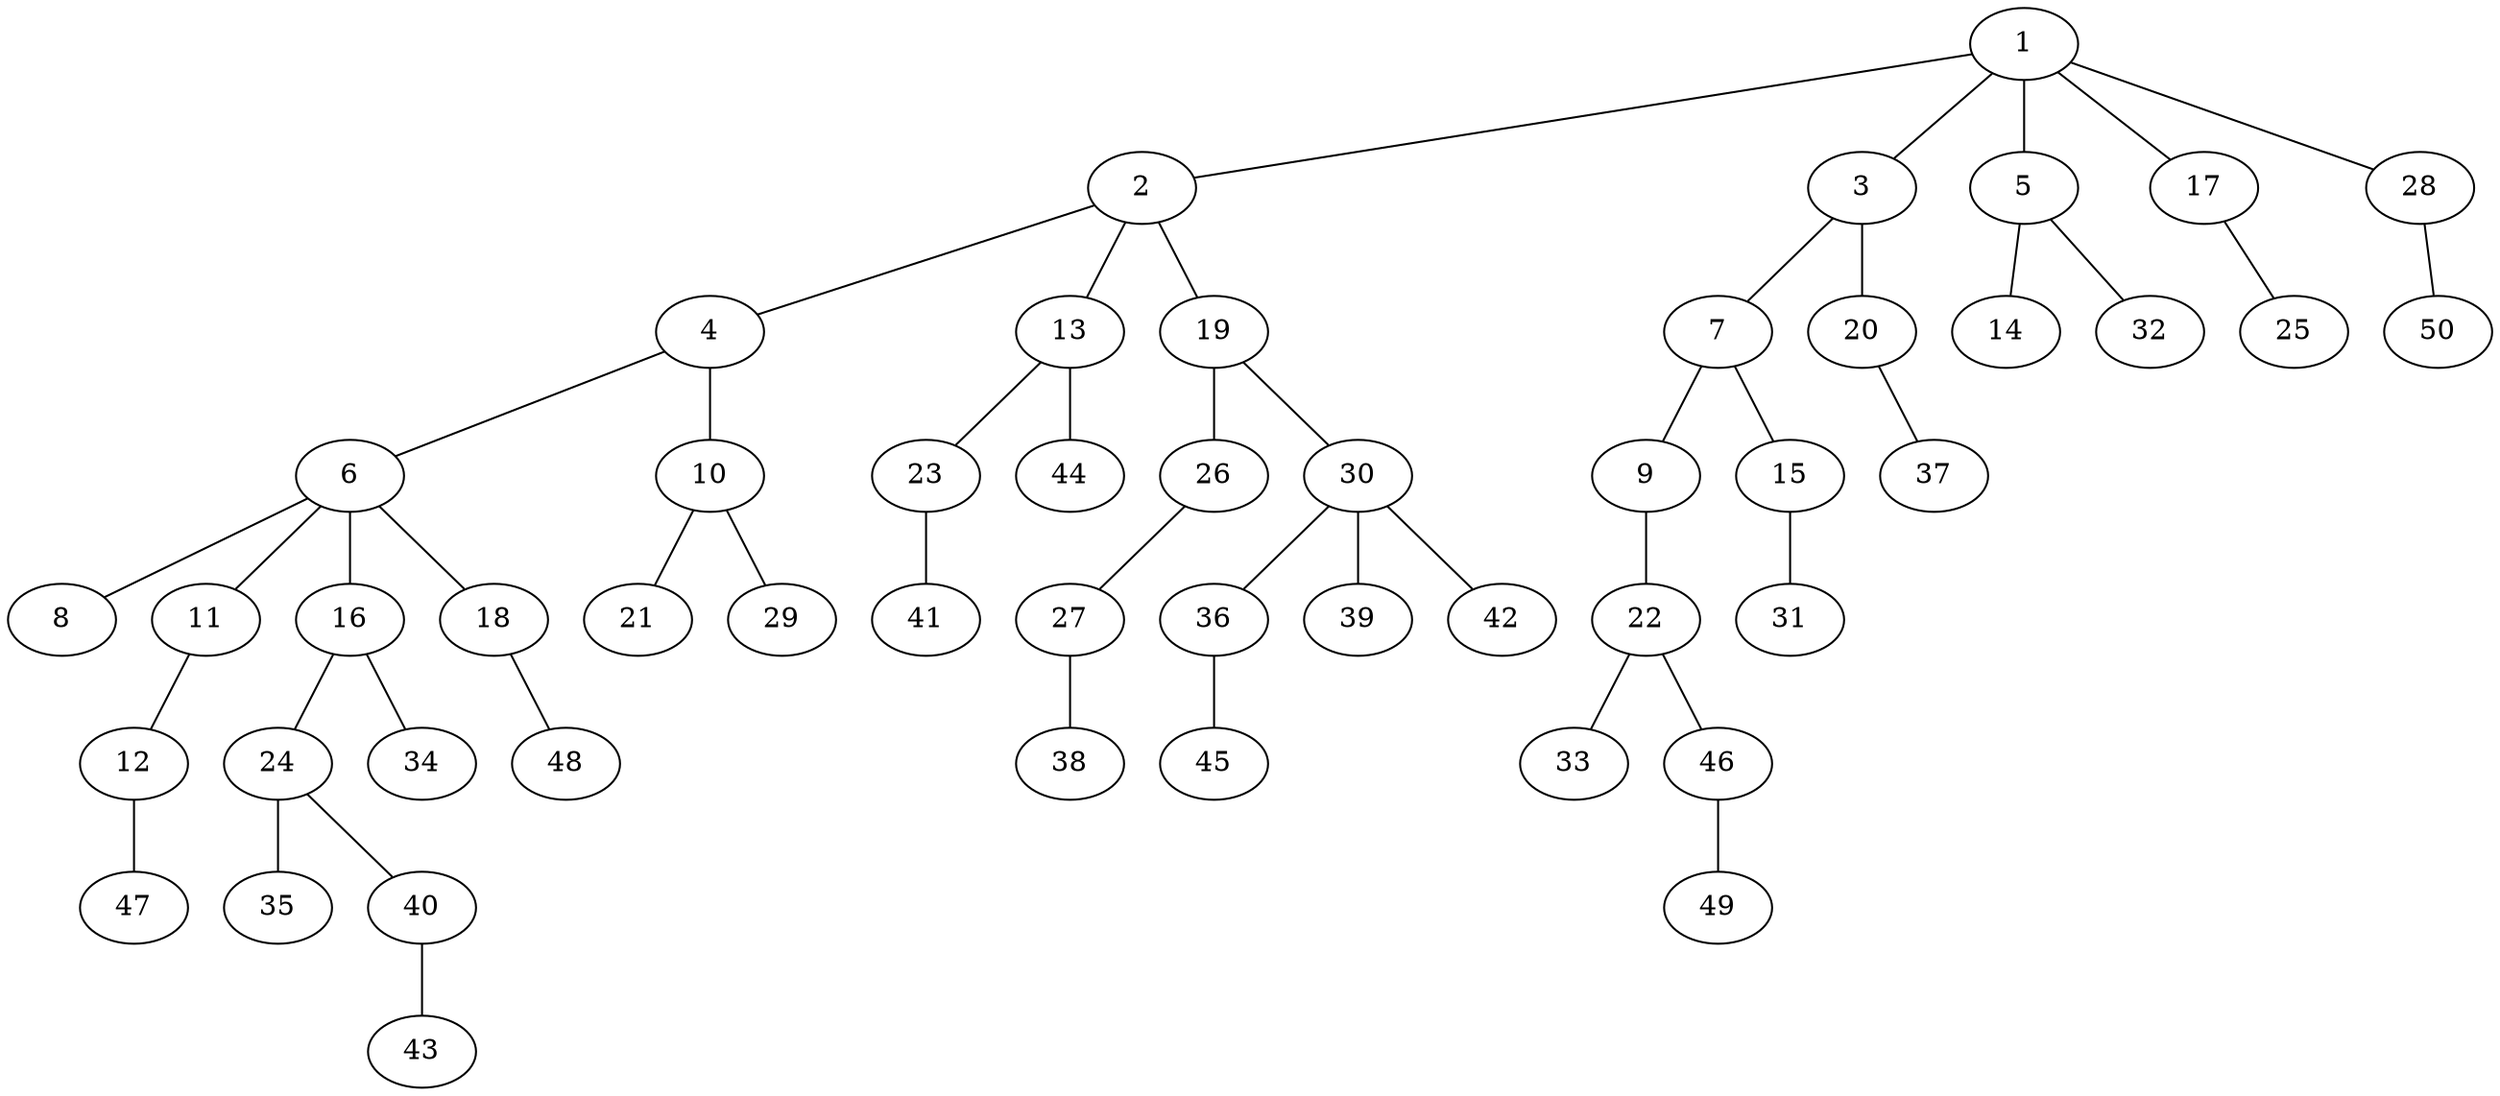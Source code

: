 graph graphname {1--2
1--3
1--5
1--17
1--28
2--4
2--13
2--19
3--7
3--20
4--6
4--10
5--14
5--32
6--8
6--11
6--16
6--18
7--9
7--15
9--22
10--21
10--29
11--12
12--47
13--23
13--44
15--31
16--24
16--34
17--25
18--48
19--26
19--30
20--37
22--33
22--46
23--41
24--35
24--40
26--27
27--38
28--50
30--36
30--39
30--42
36--45
40--43
46--49
}